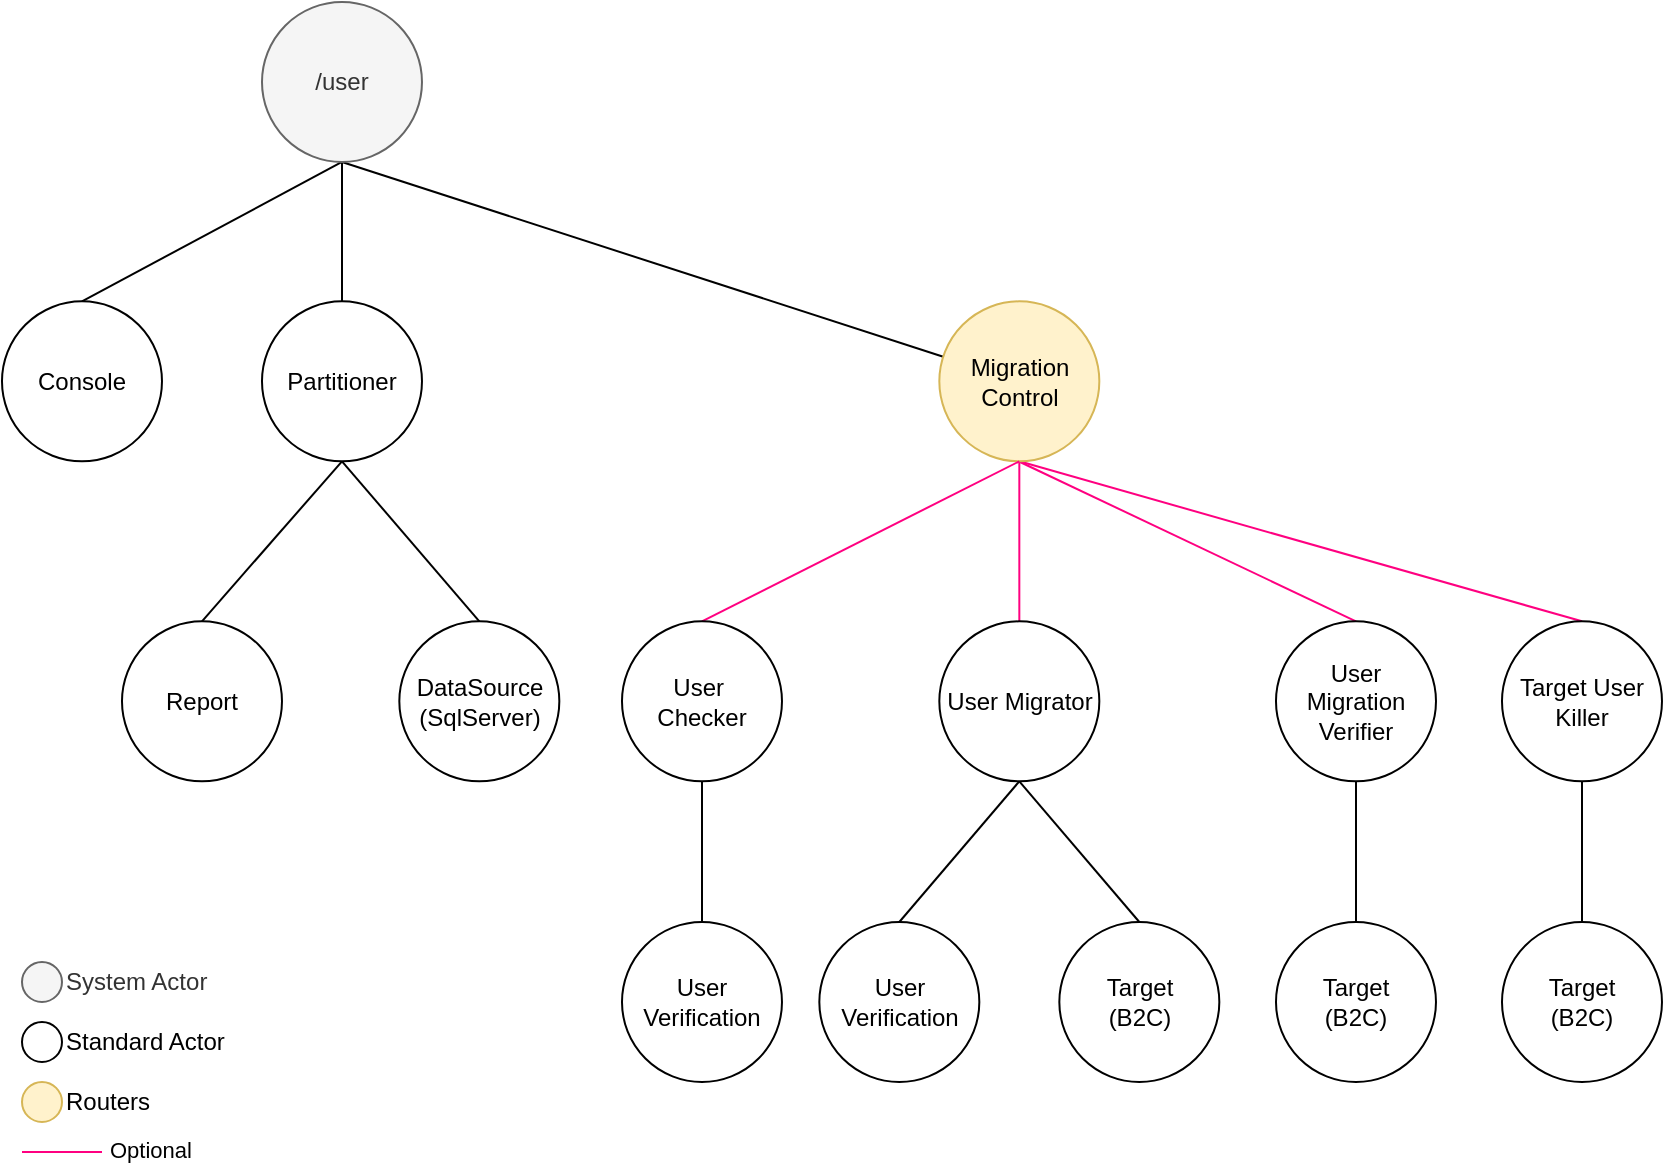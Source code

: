 <mxfile version="14.2.9" type="device" pages="2"><diagram id="RDJmc84J1iJPndrzdsLK" name="Graph"><mxGraphModel dx="1422" dy="794" grid="1" gridSize="10" guides="1" tooltips="1" connect="1" arrows="1" fold="1" page="1" pageScale="1" pageWidth="827" pageHeight="1169" math="0" shadow="0"><root><mxCell id="0"/><mxCell id="1" parent="0"/><mxCell id="XCHTcBTmwRRPl5e2zYiH-1" value="" style="rounded=0;orthogonalLoop=1;jettySize=auto;html=1;endArrow=none;endFill=0;exitX=0.5;exitY=1;exitDx=0;exitDy=0;" parent="1" source="XCHTcBTmwRRPl5e2zYiH-4" target="XCHTcBTmwRRPl5e2zYiH-6" edge="1"><mxGeometry relative="1" as="geometry"/></mxCell><mxCell id="XCHTcBTmwRRPl5e2zYiH-2" value="" style="edgeStyle=none;rounded=0;orthogonalLoop=1;jettySize=auto;html=1;endArrow=none;endFill=0;exitX=0.5;exitY=1;exitDx=0;exitDy=0;entryX=0.5;entryY=0;entryDx=0;entryDy=0;" parent="1" source="XCHTcBTmwRRPl5e2zYiH-4" target="XCHTcBTmwRRPl5e2zYiH-13" edge="1"><mxGeometry relative="1" as="geometry"/></mxCell><mxCell id="XCHTcBTmwRRPl5e2zYiH-3" value="" style="edgeStyle=none;rounded=0;orthogonalLoop=1;jettySize=auto;html=1;endArrow=none;endFill=0;exitX=0.5;exitY=1;exitDx=0;exitDy=0;entryX=0.5;entryY=0;entryDx=0;entryDy=0;" parent="1" source="XCHTcBTmwRRPl5e2zYiH-4" target="XCHTcBTmwRRPl5e2zYiH-16" edge="1"><mxGeometry relative="1" as="geometry"/></mxCell><mxCell id="XCHTcBTmwRRPl5e2zYiH-4" value="/user" style="ellipse;whiteSpace=wrap;html=1;aspect=fixed;fillColor=#f5f5f5;strokeColor=#666666;fontColor=#333333;" parent="1" vertex="1"><mxGeometry x="319.997" y="479.997" width="80" height="80" as="geometry"/></mxCell><mxCell id="XCHTcBTmwRRPl5e2zYiH-5" value="" style="edgeStyle=orthogonalEdgeStyle;rounded=0;orthogonalLoop=1;jettySize=auto;html=1;endArrow=none;endFill=0;strokeColor=#FF0080;" parent="1" source="XCHTcBTmwRRPl5e2zYiH-6" target="XCHTcBTmwRRPl5e2zYiH-10" edge="1"><mxGeometry relative="1" as="geometry"/></mxCell><mxCell id="HYX9qs_SWLTFeHE5eaZD-10" style="edgeStyle=none;rounded=0;orthogonalLoop=1;jettySize=auto;html=1;entryX=0.5;entryY=0;entryDx=0;entryDy=0;endArrow=none;endFill=0;strokeColor=#FF0080;" parent="1" target="HYX9qs_SWLTFeHE5eaZD-7" edge="1"><mxGeometry relative="1" as="geometry"><mxPoint x="699" y="710" as="sourcePoint"/></mxGeometry></mxCell><mxCell id="HYX9qs_SWLTFeHE5eaZD-20" style="edgeStyle=none;rounded=0;orthogonalLoop=1;jettySize=auto;html=1;entryX=0.5;entryY=0;entryDx=0;entryDy=0;endArrow=none;endFill=0;exitX=0.5;exitY=1;exitDx=0;exitDy=0;strokeColor=#FF0080;" parent="1" source="XCHTcBTmwRRPl5e2zYiH-6" target="HYX9qs_SWLTFeHE5eaZD-17" edge="1"><mxGeometry relative="1" as="geometry"/></mxCell><mxCell id="XCHTcBTmwRRPl5e2zYiH-6" value="Migration&lt;br&gt;Control" style="ellipse;whiteSpace=wrap;html=1;aspect=fixed;fillColor=#fff2cc;strokeColor=#d6b656;" parent="1" vertex="1"><mxGeometry x="658.667" y="629.667" width="80" height="80" as="geometry"/></mxCell><mxCell id="XCHTcBTmwRRPl5e2zYiH-8" value="" style="rounded=0;orthogonalLoop=1;jettySize=auto;html=1;endArrow=none;endFill=0;exitX=0.5;exitY=1;exitDx=0;exitDy=0;entryX=0.5;entryY=0;entryDx=0;entryDy=0;" parent="1" source="XCHTcBTmwRRPl5e2zYiH-10" target="XCHTcBTmwRRPl5e2zYiH-11" edge="1"><mxGeometry relative="1" as="geometry"/></mxCell><mxCell id="XCHTcBTmwRRPl5e2zYiH-9" value="" style="rounded=0;orthogonalLoop=1;jettySize=auto;html=1;endArrow=none;endFill=0;exitX=0.5;exitY=1;exitDx=0;exitDy=0;entryX=0.5;entryY=0;entryDx=0;entryDy=0;" parent="1" source="XCHTcBTmwRRPl5e2zYiH-10" target="XCHTcBTmwRRPl5e2zYiH-12" edge="1"><mxGeometry relative="1" as="geometry"/></mxCell><mxCell id="XCHTcBTmwRRPl5e2zYiH-10" value="User Migrator" style="ellipse;whiteSpace=wrap;html=1;aspect=fixed;" parent="1" vertex="1"><mxGeometry x="658.667" y="789.667" width="80" height="80" as="geometry"/></mxCell><mxCell id="HYX9qs_SWLTFeHE5eaZD-3" style="edgeStyle=none;rounded=0;orthogonalLoop=1;jettySize=auto;html=1;exitX=1;exitY=0.5;exitDx=0;exitDy=0;endArrow=none;endFill=0;" parent="1" source="XCHTcBTmwRRPl5e2zYiH-11" edge="1"><mxGeometry relative="1" as="geometry"><mxPoint x="668.67" y="980" as="targetPoint"/></mxGeometry></mxCell><mxCell id="XCHTcBTmwRRPl5e2zYiH-11" value="User&lt;br&gt;Verification" style="ellipse;whiteSpace=wrap;html=1;aspect=fixed;" parent="1" vertex="1"><mxGeometry x="598.667" y="939.997" width="80" height="80" as="geometry"/></mxCell><mxCell id="XCHTcBTmwRRPl5e2zYiH-12" value="Target&lt;br&gt;(B2C)" style="ellipse;whiteSpace=wrap;html=1;aspect=fixed;" parent="1" vertex="1"><mxGeometry x="718.667" y="939.997" width="80" height="80" as="geometry"/></mxCell><mxCell id="XCHTcBTmwRRPl5e2zYiH-13" value="Console" style="ellipse;whiteSpace=wrap;html=1;aspect=fixed;" parent="1" vertex="1"><mxGeometry x="189.997" y="629.667" width="80" height="80" as="geometry"/></mxCell><mxCell id="XCHTcBTmwRRPl5e2zYiH-15" style="edgeStyle=none;rounded=0;orthogonalLoop=1;jettySize=auto;html=1;endArrow=none;endFill=0;exitX=0.5;exitY=1;exitDx=0;exitDy=0;entryX=0.5;entryY=0;entryDx=0;entryDy=0;" parent="1" source="XCHTcBTmwRRPl5e2zYiH-16" target="XCHTcBTmwRRPl5e2zYiH-17" edge="1"><mxGeometry relative="1" as="geometry"/></mxCell><mxCell id="HYX9qs_SWLTFeHE5eaZD-2" value="" style="rounded=0;orthogonalLoop=1;jettySize=auto;html=1;endArrow=none;endFill=0;exitX=0.5;exitY=1;exitDx=0;exitDy=0;entryX=0.5;entryY=0;entryDx=0;entryDy=0;" parent="1" source="XCHTcBTmwRRPl5e2zYiH-16" target="HYX9qs_SWLTFeHE5eaZD-1" edge="1"><mxGeometry relative="1" as="geometry"/></mxCell><mxCell id="XCHTcBTmwRRPl5e2zYiH-16" value="Partitioner" style="ellipse;whiteSpace=wrap;html=1;aspect=fixed;" parent="1" vertex="1"><mxGeometry x="319.997" y="629.667" width="80" height="80" as="geometry"/></mxCell><mxCell id="XCHTcBTmwRRPl5e2zYiH-17" value="DataSource&lt;br&gt;(SqlServer)" style="ellipse;whiteSpace=wrap;html=1;aspect=fixed;" parent="1" vertex="1"><mxGeometry x="388.667" y="789.667" width="80" height="80" as="geometry"/></mxCell><mxCell id="HYX9qs_SWLTFeHE5eaZD-1" value="Report" style="ellipse;whiteSpace=wrap;html=1;aspect=fixed;" parent="1" vertex="1"><mxGeometry x="249.997" y="789.667" width="80" height="80" as="geometry"/></mxCell><mxCell id="HYX9qs_SWLTFeHE5eaZD-5" style="edgeStyle=none;rounded=0;orthogonalLoop=1;jettySize=auto;html=1;entryX=0.5;entryY=1;entryDx=0;entryDy=0;endArrow=none;endFill=0;exitX=0.5;exitY=0;exitDx=0;exitDy=0;strokeColor=#FF0080;" parent="1" source="HYX9qs_SWLTFeHE5eaZD-4" target="XCHTcBTmwRRPl5e2zYiH-6" edge="1"><mxGeometry relative="1" as="geometry"/></mxCell><mxCell id="ICh4FzMWeIl0JkvAs32l-2" value="" style="edgeStyle=none;rounded=0;orthogonalLoop=1;jettySize=auto;html=1;startArrow=none;startFill=0;endArrow=none;endFill=0;strokeColor=#000000;fontColor=#000000;" parent="1" source="HYX9qs_SWLTFeHE5eaZD-4" target="ICh4FzMWeIl0JkvAs32l-1" edge="1"><mxGeometry relative="1" as="geometry"/></mxCell><mxCell id="HYX9qs_SWLTFeHE5eaZD-4" value="User&amp;nbsp;&lt;br&gt;Checker" style="ellipse;whiteSpace=wrap;html=1;aspect=fixed;" parent="1" vertex="1"><mxGeometry x="499.997" y="789.667" width="80" height="80" as="geometry"/></mxCell><mxCell id="HYX9qs_SWLTFeHE5eaZD-7" value="User Migration&lt;br&gt;Verifier" style="ellipse;whiteSpace=wrap;html=1;aspect=fixed;" parent="1" vertex="1"><mxGeometry x="826.997" y="789.667" width="80" height="80" as="geometry"/></mxCell><mxCell id="HYX9qs_SWLTFeHE5eaZD-9" style="edgeStyle=none;rounded=0;orthogonalLoop=1;jettySize=auto;html=1;entryX=0.5;entryY=1;entryDx=0;entryDy=0;endArrow=none;endFill=0;" parent="1" source="HYX9qs_SWLTFeHE5eaZD-8" target="HYX9qs_SWLTFeHE5eaZD-7" edge="1"><mxGeometry relative="1" as="geometry"/></mxCell><mxCell id="HYX9qs_SWLTFeHE5eaZD-8" value="Target&lt;br&gt;(B2C)" style="ellipse;whiteSpace=wrap;html=1;aspect=fixed;" parent="1" vertex="1"><mxGeometry x="826.997" y="939.997" width="80" height="80" as="geometry"/></mxCell><mxCell id="HYX9qs_SWLTFeHE5eaZD-17" value="Target User Killer" style="ellipse;whiteSpace=wrap;html=1;aspect=fixed;" parent="1" vertex="1"><mxGeometry x="939.997" y="789.667" width="80" height="80" as="geometry"/></mxCell><mxCell id="HYX9qs_SWLTFeHE5eaZD-19" style="edgeStyle=none;rounded=0;orthogonalLoop=1;jettySize=auto;html=1;entryX=0.5;entryY=1;entryDx=0;entryDy=0;endArrow=none;endFill=0;" parent="1" source="HYX9qs_SWLTFeHE5eaZD-18" target="HYX9qs_SWLTFeHE5eaZD-17" edge="1"><mxGeometry relative="1" as="geometry"/></mxCell><mxCell id="HYX9qs_SWLTFeHE5eaZD-18" value="Target&lt;br&gt;(B2C)" style="ellipse;whiteSpace=wrap;html=1;aspect=fixed;" parent="1" vertex="1"><mxGeometry x="939.997" y="939.997" width="80" height="80" as="geometry"/></mxCell><mxCell id="ICh4FzMWeIl0JkvAs32l-1" value="User&lt;br&gt;Verification" style="ellipse;whiteSpace=wrap;html=1;aspect=fixed;" parent="1" vertex="1"><mxGeometry x="499.997" y="939.997" width="80" height="80" as="geometry"/></mxCell><mxCell id="HYX9qs_SWLTFeHE5eaZD-11" value="Legenda" parent="0"/><mxCell id="HYX9qs_SWLTFeHE5eaZD-12" value="Standard Actor" style="ellipse;html=1;aspect=fixed;labelPosition=right;verticalLabelPosition=middle;align=left;verticalAlign=middle;" parent="HYX9qs_SWLTFeHE5eaZD-11" vertex="1"><mxGeometry x="200" y="990" width="20" height="20" as="geometry"/></mxCell><mxCell id="HYX9qs_SWLTFeHE5eaZD-13" value="Routers" style="ellipse;html=1;aspect=fixed;labelPosition=right;verticalLabelPosition=middle;align=left;verticalAlign=middle;fillColor=#fff2cc;strokeColor=#d6b656;" parent="HYX9qs_SWLTFeHE5eaZD-11" vertex="1"><mxGeometry x="200" y="1020" width="20" height="20" as="geometry"/></mxCell><mxCell id="HYX9qs_SWLTFeHE5eaZD-14" value="System Actor" style="ellipse;html=1;aspect=fixed;labelPosition=right;verticalLabelPosition=middle;align=left;verticalAlign=middle;fillColor=#f5f5f5;strokeColor=#666666;fontColor=#333333;" parent="HYX9qs_SWLTFeHE5eaZD-11" vertex="1"><mxGeometry x="200" y="960" width="20" height="20" as="geometry"/></mxCell><mxCell id="HYX9qs_SWLTFeHE5eaZD-15" style="edgeStyle=none;rounded=0;orthogonalLoop=1;jettySize=auto;html=1;endArrow=none;endFill=0;exitX=0.5;exitY=0;exitDx=0;exitDy=0;strokeColor=#FF0080;" parent="HYX9qs_SWLTFeHE5eaZD-11" edge="1"><mxGeometry relative="1" as="geometry"><mxPoint x="199.997" y="1054.997" as="sourcePoint"/><mxPoint x="240" y="1055" as="targetPoint"/></mxGeometry></mxCell><mxCell id="HYX9qs_SWLTFeHE5eaZD-16" value="Optional" style="edgeLabel;html=1;align=left;verticalAlign=middle;resizable=0;points=[];labelPosition=right;verticalLabelPosition=middle;" parent="HYX9qs_SWLTFeHE5eaZD-15" vertex="1" connectable="0"><mxGeometry x="0.367" y="1" relative="1" as="geometry"><mxPoint x="15" as="offset"/></mxGeometry></mxCell></root></mxGraphModel></diagram><diagram name="Communication View" id="5fk8-qGGomhjBNUaUy7A"><mxGraphModel dx="1822" dy="794" grid="1" gridSize="10" guides="1" tooltips="1" connect="1" arrows="1" fold="1" page="0" pageScale="1" pageWidth="827" pageHeight="1169" math="0" shadow="0"><root><mxCell id="w7nnJyZ0GD3Oa1iXSnN_-0"/><mxCell id="w7nnJyZ0GD3Oa1iXSnN_-1" parent="w7nnJyZ0GD3Oa1iXSnN_-0"/><mxCell id="w7nnJyZ0GD3Oa1iXSnN_-6" value="" style="edgeStyle=orthogonalEdgeStyle;rounded=0;orthogonalLoop=1;jettySize=auto;html=1;endArrow=classic;endFill=1;" parent="w7nnJyZ0GD3Oa1iXSnN_-1" source="w7nnJyZ0GD3Oa1iXSnN_-9" target="w7nnJyZ0GD3Oa1iXSnN_-13" edge="1"><mxGeometry relative="1" as="geometry"/></mxCell><mxCell id="abovp70IkYoRHNGIm2aj-28" value="MigrateUser" style="edgeLabel;html=1;align=center;verticalAlign=middle;resizable=0;points=[];" parent="w7nnJyZ0GD3Oa1iXSnN_-6" vertex="1" connectable="0"><mxGeometry x="0.033" relative="1" as="geometry"><mxPoint as="offset"/></mxGeometry></mxCell><mxCell id="w7nnJyZ0GD3Oa1iXSnN_-7" style="edgeStyle=none;rounded=0;orthogonalLoop=1;jettySize=auto;html=1;entryX=0.5;entryY=0;entryDx=0;entryDy=0;endArrow=classic;endFill=1;" parent="w7nnJyZ0GD3Oa1iXSnN_-1" target="w7nnJyZ0GD3Oa1iXSnN_-26" edge="1"><mxGeometry relative="1" as="geometry"><mxPoint x="699" y="710" as="sourcePoint"/></mxGeometry></mxCell><mxCell id="abovp70IkYoRHNGIm2aj-29" value="VerifyUserMigration" style="edgeLabel;html=1;align=center;verticalAlign=middle;resizable=0;points=[];" parent="w7nnJyZ0GD3Oa1iXSnN_-7" vertex="1" connectable="0"><mxGeometry x="0.256" y="1" relative="1" as="geometry"><mxPoint as="offset"/></mxGeometry></mxCell><mxCell id="w7nnJyZ0GD3Oa1iXSnN_-8" style="edgeStyle=none;rounded=0;orthogonalLoop=1;jettySize=auto;html=1;entryX=0.5;entryY=0;entryDx=0;entryDy=0;endArrow=classic;endFill=1;exitX=0.5;exitY=1;exitDx=0;exitDy=0;" parent="w7nnJyZ0GD3Oa1iXSnN_-1" source="w7nnJyZ0GD3Oa1iXSnN_-9" target="w7nnJyZ0GD3Oa1iXSnN_-29" edge="1"><mxGeometry relative="1" as="geometry"/></mxCell><mxCell id="abovp70IkYoRHNGIm2aj-30" value="DeleteTargetUser" style="edgeLabel;html=1;align=center;verticalAlign=middle;resizable=0;points=[];" parent="w7nnJyZ0GD3Oa1iXSnN_-8" vertex="1" connectable="0"><mxGeometry x="0.551" y="2" relative="1" as="geometry"><mxPoint as="offset"/></mxGeometry></mxCell><mxCell id="w7nnJyZ0GD3Oa1iXSnN_-9" value="Migration&lt;br&gt;Control" style="ellipse;whiteSpace=wrap;html=1;aspect=fixed;fillColor=#fff2cc;strokeColor=#d6b656;" parent="w7nnJyZ0GD3Oa1iXSnN_-1" vertex="1"><mxGeometry x="658.667" y="629.667" width="80" height="80" as="geometry"/></mxCell><mxCell id="w7nnJyZ0GD3Oa1iXSnN_-11" value="" style="rounded=0;orthogonalLoop=1;jettySize=auto;html=1;endArrow=classic;endFill=1;exitX=0;exitY=1;exitDx=0;exitDy=0;entryX=0;entryY=0;entryDx=0;entryDy=0;" parent="w7nnJyZ0GD3Oa1iXSnN_-1" source="w7nnJyZ0GD3Oa1iXSnN_-13" target="w7nnJyZ0GD3Oa1iXSnN_-15" edge="1"><mxGeometry relative="1" as="geometry"/></mxCell><mxCell id="abovp70IkYoRHNGIm2aj-35" value="CheckUser" style="edgeLabel;html=1;align=center;verticalAlign=middle;resizable=0;points=[];" parent="w7nnJyZ0GD3Oa1iXSnN_-11" vertex="1" connectable="0"><mxGeometry x="0.015" y="1" relative="1" as="geometry"><mxPoint x="-11.04" y="14.34" as="offset"/></mxGeometry></mxCell><mxCell id="w7nnJyZ0GD3Oa1iXSnN_-12" value="" style="rounded=0;orthogonalLoop=1;jettySize=auto;html=1;endArrow=classic;endFill=1;exitX=0.5;exitY=1;exitDx=0;exitDy=0;entryX=0;entryY=0;entryDx=0;entryDy=0;" parent="w7nnJyZ0GD3Oa1iXSnN_-1" source="w7nnJyZ0GD3Oa1iXSnN_-13" target="w7nnJyZ0GD3Oa1iXSnN_-16" edge="1"><mxGeometry relative="1" as="geometry"/></mxCell><mxCell id="abovp70IkYoRHNGIm2aj-53" value="CopyUser" style="edgeLabel;html=1;align=center;verticalAlign=middle;resizable=0;points=[];" parent="w7nnJyZ0GD3Oa1iXSnN_-12" vertex="1" connectable="0"><mxGeometry x="0.407" y="1" relative="1" as="geometry"><mxPoint as="offset"/></mxGeometry></mxCell><mxCell id="abovp70IkYoRHNGIm2aj-20" style="rounded=0;orthogonalLoop=1;jettySize=auto;html=1;entryX=1;entryY=0.5;entryDx=0;entryDy=0;startArrow=none;startFill=0;endArrow=classic;endFill=1;strokeColor=#000000;exitX=0;exitY=0;exitDx=0;exitDy=0;" parent="w7nnJyZ0GD3Oa1iXSnN_-1" source="w7nnJyZ0GD3Oa1iXSnN_-13" target="w7nnJyZ0GD3Oa1iXSnN_-21" edge="1"><mxGeometry relative="1" as="geometry"/></mxCell><mxCell id="abovp70IkYoRHNGIm2aj-21" value="IShouldTrackCheckpoint&lt;br&gt;(UserMigrated)&lt;br&gt;(DiscardUser)&lt;br&gt;IShouldBeReported&lt;br&gt;(UserMigratingSkipped)&lt;br&gt;UserMigrated" style="edgeLabel;html=1;align=center;verticalAlign=middle;resizable=0;points=[];" parent="abovp70IkYoRHNGIm2aj-20" vertex="1" connectable="0"><mxGeometry x="0.089" relative="1" as="geometry"><mxPoint x="-25.28" y="-26.62" as="offset"/></mxGeometry></mxCell><mxCell id="abovp70IkYoRHNGIm2aj-23" value="Shutdwon" style="edgeStyle=orthogonalEdgeStyle;rounded=0;orthogonalLoop=1;jettySize=auto;html=1;startArrow=none;startFill=0;endArrow=classic;endFill=1;strokeColor=#000000;curved=1;exitX=1;exitY=0;exitDx=0;exitDy=0;" parent="w7nnJyZ0GD3Oa1iXSnN_-1" source="w7nnJyZ0GD3Oa1iXSnN_-13" edge="1"><mxGeometry relative="1" as="geometry"><mxPoint x="727" y="993.5" as="targetPoint"/><mxPoint x="727" y="936.5" as="sourcePoint"/><Array as="points"><mxPoint x="727" y="925.5"/><mxPoint x="770" y="925.5"/><mxPoint x="770" y="1005.5"/><mxPoint x="727" y="1005.5"/></Array></mxGeometry></mxCell><mxCell id="w7nnJyZ0GD3Oa1iXSnN_-13" value="User &lt;br&gt;Migrator" style="ellipse;whiteSpace=wrap;html=1;aspect=fixed;" parent="w7nnJyZ0GD3Oa1iXSnN_-1" vertex="1"><mxGeometry x="658.667" y="925.167" width="80" height="80" as="geometry"/></mxCell><mxCell id="w7nnJyZ0GD3Oa1iXSnN_-14" style="edgeStyle=none;rounded=0;orthogonalLoop=1;jettySize=auto;html=1;exitX=1;exitY=0.5;exitDx=0;exitDy=0;endArrow=none;endFill=0;" parent="w7nnJyZ0GD3Oa1iXSnN_-1" source="w7nnJyZ0GD3Oa1iXSnN_-15" edge="1"><mxGeometry relative="1" as="geometry"><mxPoint x="668.67" y="1115.5" as="targetPoint"/></mxGeometry></mxCell><mxCell id="abovp70IkYoRHNGIm2aj-37" value="" style="edgeStyle=none;rounded=0;orthogonalLoop=1;jettySize=auto;html=1;startArrow=none;startFill=0;endArrow=classic;endFill=1;entryX=0;entryY=1;entryDx=0;entryDy=0;exitX=1;exitY=0;exitDx=0;exitDy=0;strokeColor=#00CC00;" parent="w7nnJyZ0GD3Oa1iXSnN_-1" source="w7nnJyZ0GD3Oa1iXSnN_-15" target="w7nnJyZ0GD3Oa1iXSnN_-13" edge="1"><mxGeometry relative="1" as="geometry"/></mxCell><mxCell id="abovp70IkYoRHNGIm2aj-38" value="UserCheckCompleted" style="edgeLabel;html=1;align=center;verticalAlign=middle;resizable=0;points=[];" parent="abovp70IkYoRHNGIm2aj-37" vertex="1" connectable="0"><mxGeometry x="-0.302" y="-1" relative="1" as="geometry"><mxPoint x="-19.16" y="-18.77" as="offset"/></mxGeometry></mxCell><mxCell id="w7nnJyZ0GD3Oa1iXSnN_-15" value="User&lt;br&gt;Verification" style="ellipse;whiteSpace=wrap;html=1;aspect=fixed;" parent="w7nnJyZ0GD3Oa1iXSnN_-1" vertex="1"><mxGeometry x="598.667" y="1075.497" width="80" height="80" as="geometry"/></mxCell><mxCell id="abovp70IkYoRHNGIm2aj-54" style="edgeStyle=none;rounded=0;orthogonalLoop=1;jettySize=auto;html=1;entryX=0.5;entryY=1;entryDx=0;entryDy=0;startArrow=none;startFill=0;endArrow=classic;endFill=1;fontColor=#000000;exitX=1;exitY=0;exitDx=0;exitDy=0;strokeColor=#00CC00;" parent="w7nnJyZ0GD3Oa1iXSnN_-1" source="w7nnJyZ0GD3Oa1iXSnN_-16" target="w7nnJyZ0GD3Oa1iXSnN_-13" edge="1"><mxGeometry relative="1" as="geometry"/></mxCell><mxCell id="abovp70IkYoRHNGIm2aj-55" value="UserCopied&lt;br&gt;UserCopyFailed" style="edgeLabel;html=1;align=center;verticalAlign=middle;resizable=0;points=[];fontColor=#000000;" parent="abovp70IkYoRHNGIm2aj-54" vertex="1" connectable="0"><mxGeometry x="0.017" y="-1" relative="1" as="geometry"><mxPoint x="7.05" y="-9.45" as="offset"/></mxGeometry></mxCell><mxCell id="w7nnJyZ0GD3Oa1iXSnN_-16" value="Target&lt;br&gt;(B2C)" style="ellipse;whiteSpace=wrap;html=1;aspect=fixed;" parent="w7nnJyZ0GD3Oa1iXSnN_-1" vertex="1"><mxGeometry x="718.667" y="1075.497" width="80" height="80" as="geometry"/></mxCell><mxCell id="w7nnJyZ0GD3Oa1iXSnN_-17" value="Console" style="ellipse;whiteSpace=wrap;html=1;aspect=fixed;" parent="w7nnJyZ0GD3Oa1iXSnN_-1" vertex="1"><mxGeometry x="-120.003" y="629.667" width="80" height="80" as="geometry"/></mxCell><mxCell id="w7nnJyZ0GD3Oa1iXSnN_-19" style="edgeStyle=none;rounded=0;orthogonalLoop=1;jettySize=auto;html=1;endArrow=classic;endFill=1;exitX=0.5;exitY=1;exitDx=0;exitDy=0;entryX=0;entryY=0;entryDx=0;entryDy=0;" parent="w7nnJyZ0GD3Oa1iXSnN_-1" source="w7nnJyZ0GD3Oa1iXSnN_-21" target="w7nnJyZ0GD3Oa1iXSnN_-22" edge="1"><mxGeometry relative="1" as="geometry"/></mxCell><mxCell id="abovp70IkYoRHNGIm2aj-12" value="LoadSourceUsers&lt;br&gt;IShouldTrackCheckpoint&lt;br&gt;(UserMigrated)&lt;br&gt;(DiscardUser)&lt;br&gt;(DeleteTargetUserCompleted)" style="edgeLabel;html=1;align=center;verticalAlign=middle;resizable=0;points=[];" parent="w7nnJyZ0GD3Oa1iXSnN_-19" vertex="1" connectable="0"><mxGeometry x="-0.189" relative="1" as="geometry"><mxPoint x="-14.76" y="12.53" as="offset"/></mxGeometry></mxCell><mxCell id="w7nnJyZ0GD3Oa1iXSnN_-20" value="" style="rounded=0;orthogonalLoop=1;jettySize=auto;html=1;endArrow=classic;endFill=1;exitX=0.5;exitY=1;exitDx=0;exitDy=0;entryX=0.5;entryY=0;entryDx=0;entryDy=0;" parent="w7nnJyZ0GD3Oa1iXSnN_-1" source="w7nnJyZ0GD3Oa1iXSnN_-21" target="w7nnJyZ0GD3Oa1iXSnN_-23" edge="1"><mxGeometry relative="1" as="geometry"/></mxCell><mxCell id="abovp70IkYoRHNGIm2aj-43" value="&lt;font color=&quot;#3333ff&quot;&gt;IShouldBeReported&lt;br&gt;(UserVerified)&lt;br&gt;UserMigrated&lt;br&gt;&lt;/font&gt;" style="edgeLabel;html=1;align=center;verticalAlign=middle;resizable=0;points=[];" parent="w7nnJyZ0GD3Oa1iXSnN_-20" vertex="1" connectable="0"><mxGeometry x="0.168" y="1" relative="1" as="geometry"><mxPoint x="-21.32" y="-4.23" as="offset"/></mxGeometry></mxCell><mxCell id="abovp70IkYoRHNGIm2aj-9" style="edgeStyle=none;rounded=0;orthogonalLoop=1;jettySize=auto;html=1;entryX=0;entryY=0.5;entryDx=0;entryDy=0;endArrow=classic;endFill=1;strokeColor=#000000;" parent="w7nnJyZ0GD3Oa1iXSnN_-1" source="w7nnJyZ0GD3Oa1iXSnN_-21" target="w7nnJyZ0GD3Oa1iXSnN_-9" edge="1"><mxGeometry relative="1" as="geometry"/></mxCell><mxCell id="abovp70IkYoRHNGIm2aj-27" value="MigrateUser&lt;br&gt;VerifyUserMigration&lt;br&gt;DeleteTargetUser&lt;br&gt;VerifySourceUser" style="edgeLabel;html=1;align=center;verticalAlign=middle;resizable=0;points=[];" parent="abovp70IkYoRHNGIm2aj-9" vertex="1" connectable="0"><mxGeometry x="-0.049" y="1" relative="1" as="geometry"><mxPoint x="47" as="offset"/></mxGeometry></mxCell><mxCell id="abovp70IkYoRHNGIm2aj-10" style="edgeStyle=orthogonalEdgeStyle;rounded=0;orthogonalLoop=1;jettySize=auto;html=1;endArrow=classic;endFill=1;exitX=0;exitY=0;exitDx=0;exitDy=0;entryX=0;entryY=1;entryDx=0;entryDy=0;curved=1;" parent="w7nnJyZ0GD3Oa1iXSnN_-1" source="w7nnJyZ0GD3Oa1iXSnN_-21" target="w7nnJyZ0GD3Oa1iXSnN_-21" edge="1"><mxGeometry relative="1" as="geometry"><mxPoint x="80" y="680" as="targetPoint"/><Array as="points"><mxPoint x="152" y="610"/><mxPoint x="80" y="610"/><mxPoint x="80" y="730"/><mxPoint x="152" y="730"/></Array></mxGeometry></mxCell><mxCell id="abovp70IkYoRHNGIm2aj-11" value="&lt;font color=&quot;#ff9933&quot;&gt;CheckQueue&lt;br&gt;ChekProcessing&lt;/font&gt;" style="edgeLabel;html=1;align=center;verticalAlign=middle;resizable=0;points=[];" parent="abovp70IkYoRHNGIm2aj-10" vertex="1" connectable="0"><mxGeometry x="0.035" relative="1" as="geometry"><mxPoint x="-10" y="24.08" as="offset"/></mxGeometry></mxCell><mxCell id="abovp70IkYoRHNGIm2aj-18" style="edgeStyle=orthogonalEdgeStyle;rounded=0;orthogonalLoop=1;jettySize=auto;html=1;startArrow=none;startFill=0;endArrow=classic;endFill=1;strokeColor=#000000;exitX=1;exitY=0;exitDx=0;exitDy=0;curved=1;" parent="w7nnJyZ0GD3Oa1iXSnN_-1" source="w7nnJyZ0GD3Oa1iXSnN_-21" edge="1"><mxGeometry relative="1" as="geometry"><mxPoint x="208" y="698" as="targetPoint"/><Array as="points"><mxPoint x="208" y="620"/><mxPoint x="280" y="620"/><mxPoint x="280" y="698"/></Array></mxGeometry></mxCell><mxCell id="abovp70IkYoRHNGIm2aj-19" value="CheckpointTracked" style="edgeLabel;html=1;align=center;verticalAlign=middle;resizable=0;points=[];" parent="abovp70IkYoRHNGIm2aj-18" vertex="1" connectable="0"><mxGeometry x="0.062" y="3" relative="1" as="geometry"><mxPoint x="-3" y="-15.92" as="offset"/></mxGeometry></mxCell><mxCell id="TuBZJ35IFRnRQSmk1INc-2" style="rounded=0;orthogonalLoop=1;jettySize=auto;html=1;entryX=0;entryY=0.75;entryDx=0;entryDy=0;startArrow=none;startFill=0;endArrow=classic;endFill=1;fontColor=#000000;exitX=0.5;exitY=0;exitDx=0;exitDy=0;dashed=1;" parent="w7nnJyZ0GD3Oa1iXSnN_-1" source="w7nnJyZ0GD3Oa1iXSnN_-21" target="abovp70IkYoRHNGIm2aj-0" edge="1"><mxGeometry relative="1" as="geometry"/></mxCell><mxCell id="TuBZJ35IFRnRQSmk1INc-3" value="completion message via Channel" style="edgeLabel;html=1;align=center;verticalAlign=middle;resizable=0;points=[];fontColor=#000000;" parent="TuBZJ35IFRnRQSmk1INc-2" vertex="1" connectable="0"><mxGeometry x="0.387" y="2" relative="1" as="geometry"><mxPoint x="-8.35" y="-14.37" as="offset"/></mxGeometry></mxCell><mxCell id="TuBZJ35IFRnRQSmk1INc-4" value="ProcessProgressing" style="rounded=0;orthogonalLoop=1;jettySize=auto;html=1;startArrow=none;startFill=0;endArrow=classic;endFill=1;strokeColor=#000000;fontColor=#000000;exitX=0;exitY=0.5;exitDx=0;exitDy=0;entryX=1;entryY=0.5;entryDx=0;entryDy=0;" parent="w7nnJyZ0GD3Oa1iXSnN_-1" source="w7nnJyZ0GD3Oa1iXSnN_-21" target="w7nnJyZ0GD3Oa1iXSnN_-17" edge="1"><mxGeometry x="0.333" y="-10" relative="1" as="geometry"><mxPoint x="145" y="650" as="sourcePoint"/><mxPoint x="-30" y="666" as="targetPoint"/><mxPoint as="offset"/></mxGeometry></mxCell><mxCell id="w7nnJyZ0GD3Oa1iXSnN_-21" value="Partitioner" style="ellipse;whiteSpace=wrap;html=1;aspect=fixed;" parent="w7nnJyZ0GD3Oa1iXSnN_-1" vertex="1"><mxGeometry x="139.997" y="629.667" width="80" height="80" as="geometry"/></mxCell><mxCell id="TuBZJ35IFRnRQSmk1INc-0" style="edgeStyle=none;rounded=0;orthogonalLoop=1;jettySize=auto;html=1;entryX=1;entryY=1;entryDx=0;entryDy=0;startArrow=none;startFill=0;endArrow=classic;endFill=1;strokeColor=#00CC00;fontColor=#000000;exitX=1;exitY=0;exitDx=0;exitDy=0;" parent="w7nnJyZ0GD3Oa1iXSnN_-1" source="w7nnJyZ0GD3Oa1iXSnN_-22" target="w7nnJyZ0GD3Oa1iXSnN_-21" edge="1"><mxGeometry relative="1" as="geometry"/></mxCell><mxCell id="TuBZJ35IFRnRQSmk1INc-1" value="SourceUsersLoaded&lt;br&gt;CheckpointTracked" style="edgeLabel;html=1;align=center;verticalAlign=middle;resizable=0;points=[];fontColor=#000000;" parent="TuBZJ35IFRnRQSmk1INc-0" vertex="1" connectable="0"><mxGeometry x="-0.407" y="-1" relative="1" as="geometry"><mxPoint x="19.63" y="21.83" as="offset"/></mxGeometry></mxCell><mxCell id="w7nnJyZ0GD3Oa1iXSnN_-22" value="DataSource&lt;br&gt;(SqlServer)" style="ellipse;whiteSpace=wrap;html=1;aspect=fixed;" parent="w7nnJyZ0GD3Oa1iXSnN_-1" vertex="1"><mxGeometry x="169.997" y="900.107" width="80" height="80" as="geometry"/></mxCell><mxCell id="w7nnJyZ0GD3Oa1iXSnN_-23" value="Report" style="ellipse;whiteSpace=wrap;html=1;aspect=fixed;" parent="w7nnJyZ0GD3Oa1iXSnN_-1" vertex="1"><mxGeometry x="-30.003" y="809.997" width="80" height="80" as="geometry"/></mxCell><mxCell id="w7nnJyZ0GD3Oa1iXSnN_-24" style="edgeStyle=none;rounded=0;orthogonalLoop=1;jettySize=auto;html=1;endArrow=classic;endFill=1;exitX=0.5;exitY=1;exitDx=0;exitDy=0;entryX=0.5;entryY=0;entryDx=0;entryDy=0;" parent="w7nnJyZ0GD3Oa1iXSnN_-1" source="w7nnJyZ0GD3Oa1iXSnN_-9" target="w7nnJyZ0GD3Oa1iXSnN_-25" edge="1"><mxGeometry relative="1" as="geometry"><mxPoint x="650" y="730" as="targetPoint"/></mxGeometry></mxCell><mxCell id="abovp70IkYoRHNGIm2aj-31" value="VerifySourceUser" style="edgeLabel;html=1;align=center;verticalAlign=middle;resizable=0;points=[];" parent="w7nnJyZ0GD3Oa1iXSnN_-24" vertex="1" connectable="0"><mxGeometry x="-0.01" relative="1" as="geometry"><mxPoint x="-0.09" y="-9.28" as="offset"/></mxGeometry></mxCell><mxCell id="abovp70IkYoRHNGIm2aj-33" value="" style="rounded=0;orthogonalLoop=1;jettySize=auto;html=1;startArrow=none;startFill=0;endArrow=classic;endFill=1;strokeColor=#000000;entryX=0;entryY=0;entryDx=0;entryDy=0;exitX=0.5;exitY=1;exitDx=0;exitDy=0;" parent="w7nnJyZ0GD3Oa1iXSnN_-1" source="w7nnJyZ0GD3Oa1iXSnN_-25" target="abovp70IkYoRHNGIm2aj-32" edge="1"><mxGeometry relative="1" as="geometry"/></mxCell><mxCell id="abovp70IkYoRHNGIm2aj-34" value="CheckUser" style="edgeLabel;html=1;align=center;verticalAlign=middle;resizable=0;points=[];" parent="abovp70IkYoRHNGIm2aj-33" vertex="1" connectable="0"><mxGeometry x="-0.422" relative="1" as="geometry"><mxPoint x="-25.38" y="27" as="offset"/></mxGeometry></mxCell><mxCell id="abovp70IkYoRHNGIm2aj-36" style="rounded=0;orthogonalLoop=1;jettySize=auto;html=1;startArrow=none;startFill=0;endArrow=classic;endFill=1;strokeColor=#000000;entryX=1;entryY=0.5;entryDx=0;entryDy=0;" parent="w7nnJyZ0GD3Oa1iXSnN_-1" source="w7nnJyZ0GD3Oa1iXSnN_-25" target="w7nnJyZ0GD3Oa1iXSnN_-21" edge="1"><mxGeometry relative="1" as="geometry"><mxPoint x="410" y="670" as="targetPoint"/></mxGeometry></mxCell><mxCell id="abovp70IkYoRHNGIm2aj-42" value="IShouldBeReported&lt;br&gt;(UserVerified)" style="edgeLabel;html=1;align=center;verticalAlign=middle;resizable=0;points=[];" parent="abovp70IkYoRHNGIm2aj-36" vertex="1" connectable="0"><mxGeometry x="-0.667" y="-3" relative="1" as="geometry"><mxPoint x="-6.82" y="-5.76" as="offset"/></mxGeometry></mxCell><mxCell id="w7nnJyZ0GD3Oa1iXSnN_-25" value="User &lt;br&gt;Verifier" style="ellipse;whiteSpace=wrap;html=1;aspect=fixed;" parent="w7nnJyZ0GD3Oa1iXSnN_-1" vertex="1"><mxGeometry x="388.657" y="860.037" width="80" height="80" as="geometry"/></mxCell><mxCell id="abovp70IkYoRHNGIm2aj-65" style="edgeStyle=none;rounded=0;orthogonalLoop=1;jettySize=auto;html=1;entryX=1;entryY=0.5;entryDx=0;entryDy=0;startArrow=none;startFill=0;endArrow=classic;endFill=1;fontColor=#000000;" parent="w7nnJyZ0GD3Oa1iXSnN_-1" source="w7nnJyZ0GD3Oa1iXSnN_-26" target="w7nnJyZ0GD3Oa1iXSnN_-21" edge="1"><mxGeometry relative="1" as="geometry"/></mxCell><mxCell id="abovp70IkYoRHNGIm2aj-66" value="IShouldBeReported&lt;br&gt;(UserMigrationVerified)" style="edgeLabel;html=1;align=center;verticalAlign=middle;resizable=0;points=[];fontColor=#000000;" parent="abovp70IkYoRHNGIm2aj-65" vertex="1" connectable="0"><mxGeometry x="-0.806" y="-2" relative="1" as="geometry"><mxPoint as="offset"/></mxGeometry></mxCell><mxCell id="w7nnJyZ0GD3Oa1iXSnN_-26" value="User Migration&lt;br&gt;Verifier" style="ellipse;whiteSpace=wrap;html=1;aspect=fixed;" parent="w7nnJyZ0GD3Oa1iXSnN_-1" vertex="1"><mxGeometry x="891.857" y="820.107" width="80" height="80" as="geometry"/></mxCell><mxCell id="w7nnJyZ0GD3Oa1iXSnN_-27" style="edgeStyle=none;rounded=0;orthogonalLoop=1;jettySize=auto;html=1;entryX=0.5;entryY=1;entryDx=0;entryDy=0;endArrow=none;endFill=0;startArrow=classic;startFill=1;exitX=0;exitY=0;exitDx=0;exitDy=0;" parent="w7nnJyZ0GD3Oa1iXSnN_-1" source="w7nnJyZ0GD3Oa1iXSnN_-28" target="w7nnJyZ0GD3Oa1iXSnN_-26" edge="1"><mxGeometry relative="1" as="geometry"/></mxCell><mxCell id="abovp70IkYoRHNGIm2aj-58" value="FindUserByEmail" style="edgeLabel;html=1;align=center;verticalAlign=middle;resizable=0;points=[];fontColor=#000000;" parent="w7nnJyZ0GD3Oa1iXSnN_-27" vertex="1" connectable="0"><mxGeometry x="-0.147" y="1" relative="1" as="geometry"><mxPoint x="-9.83" y="13.59" as="offset"/></mxGeometry></mxCell><mxCell id="w7nnJyZ0GD3Oa1iXSnN_-28" value="Target&lt;br&gt;(B2C)" style="ellipse;whiteSpace=wrap;html=1;aspect=fixed;" parent="w7nnJyZ0GD3Oa1iXSnN_-1" vertex="1"><mxGeometry x="891.857" y="970.437" width="80" height="80" as="geometry"/></mxCell><mxCell id="abovp70IkYoRHNGIm2aj-67" style="edgeStyle=none;rounded=0;orthogonalLoop=1;jettySize=auto;html=1;entryX=1;entryY=0.5;entryDx=0;entryDy=0;startArrow=none;startFill=0;endArrow=classic;endFill=1;strokeColor=#000000;fontColor=#000000;" parent="w7nnJyZ0GD3Oa1iXSnN_-1" source="w7nnJyZ0GD3Oa1iXSnN_-29" target="w7nnJyZ0GD3Oa1iXSnN_-21" edge="1"><mxGeometry relative="1" as="geometry"/></mxCell><mxCell id="abovp70IkYoRHNGIm2aj-68" value="IShouldTrackCheckpoint&lt;br&gt;(DeleteTargetUserCompleted)" style="edgeLabel;html=1;align=center;verticalAlign=middle;resizable=0;points=[];fontColor=#000000;" parent="abovp70IkYoRHNGIm2aj-67" vertex="1" connectable="0"><mxGeometry x="-0.671" y="-1" relative="1" as="geometry"><mxPoint x="20.98" y="3.06" as="offset"/></mxGeometry></mxCell><mxCell id="w7nnJyZ0GD3Oa1iXSnN_-29" value="Target User Killer" style="ellipse;whiteSpace=wrap;html=1;aspect=fixed;" parent="w7nnJyZ0GD3Oa1iXSnN_-1" vertex="1"><mxGeometry x="1139.997" y="764.837" width="80" height="80" as="geometry"/></mxCell><mxCell id="w7nnJyZ0GD3Oa1iXSnN_-30" style="edgeStyle=none;rounded=0;orthogonalLoop=1;jettySize=auto;html=1;entryX=0.5;entryY=1;entryDx=0;entryDy=0;endArrow=none;endFill=0;exitX=0;exitY=0;exitDx=0;exitDy=0;startArrow=classic;startFill=1;" parent="w7nnJyZ0GD3Oa1iXSnN_-1" source="w7nnJyZ0GD3Oa1iXSnN_-31" target="w7nnJyZ0GD3Oa1iXSnN_-29" edge="1"><mxGeometry relative="1" as="geometry"/></mxCell><mxCell id="abovp70IkYoRHNGIm2aj-64" value="DeleteTargetUser" style="edgeLabel;html=1;align=center;verticalAlign=middle;resizable=0;points=[];fontColor=#000000;" parent="w7nnJyZ0GD3Oa1iXSnN_-30" vertex="1" connectable="0"><mxGeometry x="-0.173" y="-1" relative="1" as="geometry"><mxPoint x="-24.39" y="1.99" as="offset"/></mxGeometry></mxCell><mxCell id="w7nnJyZ0GD3Oa1iXSnN_-31" value="Target&lt;br&gt;(B2C)" style="ellipse;whiteSpace=wrap;html=1;aspect=fixed;" parent="w7nnJyZ0GD3Oa1iXSnN_-1" vertex="1"><mxGeometry x="1139.997" y="915.167" width="80" height="80" as="geometry"/></mxCell><mxCell id="abovp70IkYoRHNGIm2aj-1" style="edgeStyle=none;rounded=0;orthogonalLoop=1;jettySize=auto;html=1;entryX=1;entryY=0;entryDx=0;entryDy=0;endArrow=classic;endFill=1;exitX=0.5;exitY=1;exitDx=0;exitDy=0;dashed=1;" parent="w7nnJyZ0GD3Oa1iXSnN_-1" source="abovp70IkYoRHNGIm2aj-0" target="w7nnJyZ0GD3Oa1iXSnN_-21" edge="1"><mxGeometry relative="1" as="geometry"/></mxCell><mxCell id="abovp70IkYoRHNGIm2aj-2" value="&amp;lt;&amp;lt;create&amp;gt;&amp;gt;&lt;br&gt;completion Channel" style="edgeLabel;html=1;align=center;verticalAlign=middle;resizable=0;points=[];" parent="abovp70IkYoRHNGIm2aj-1" vertex="1" connectable="0"><mxGeometry x="-0.063" relative="1" as="geometry"><mxPoint as="offset"/></mxGeometry></mxCell><mxCell id="abovp70IkYoRHNGIm2aj-7" style="edgeStyle=orthogonalEdgeStyle;rounded=0;orthogonalLoop=1;jettySize=auto;html=1;entryX=0.5;entryY=0;entryDx=0;entryDy=0;endArrow=classic;endFill=1;strokeColor=#000000;exitX=0;exitY=0.5;exitDx=0;exitDy=0;" parent="w7nnJyZ0GD3Oa1iXSnN_-1" source="abovp70IkYoRHNGIm2aj-0" target="w7nnJyZ0GD3Oa1iXSnN_-21" edge="1"><mxGeometry relative="1" as="geometry"><mxPoint x="529" y="480" as="sourcePoint"/><mxPoint x="169.997" y="629.667" as="targetPoint"/></mxGeometry></mxCell><mxCell id="abovp70IkYoRHNGIm2aj-8" value="StartLoadSource" style="edgeLabel;html=1;align=center;verticalAlign=middle;resizable=0;points=[];" parent="abovp70IkYoRHNGIm2aj-7" vertex="1" connectable="0"><mxGeometry x="0.124" y="2" relative="1" as="geometry"><mxPoint x="-69" y="38" as="offset"/></mxGeometry></mxCell><mxCell id="abovp70IkYoRHNGIm2aj-0" value="Host" style="rounded=0;whiteSpace=wrap;html=1;" parent="w7nnJyZ0GD3Oa1iXSnN_-1" vertex="1"><mxGeometry x="539" y="450" width="120" height="60" as="geometry"/></mxCell><mxCell id="abovp70IkYoRHNGIm2aj-3" style="edgeStyle=none;rounded=0;orthogonalLoop=1;jettySize=auto;html=1;entryX=0.5;entryY=0;entryDx=0;entryDy=0;endArrow=classic;endFill=1;exitX=0.5;exitY=1;exitDx=0;exitDy=0;dashed=1;" parent="w7nnJyZ0GD3Oa1iXSnN_-1" source="abovp70IkYoRHNGIm2aj-0" target="w7nnJyZ0GD3Oa1iXSnN_-9" edge="1"><mxGeometry relative="1" as="geometry"><mxPoint x="609" y="520" as="sourcePoint"/><mxPoint x="369.997" y="639.667" as="targetPoint"/></mxGeometry></mxCell><mxCell id="abovp70IkYoRHNGIm2aj-4" value="&amp;lt;&amp;lt;create&amp;gt;&amp;gt;" style="edgeLabel;html=1;align=center;verticalAlign=middle;resizable=0;points=[];" parent="abovp70IkYoRHNGIm2aj-3" vertex="1" connectable="0"><mxGeometry x="-0.063" relative="1" as="geometry"><mxPoint as="offset"/></mxGeometry></mxCell><mxCell id="abovp70IkYoRHNGIm2aj-5" style="edgeStyle=none;rounded=0;orthogonalLoop=1;jettySize=auto;html=1;entryX=0.5;entryY=0;entryDx=0;entryDy=0;endArrow=classic;endFill=1;exitX=0.5;exitY=1;exitDx=0;exitDy=0;dashed=1;" parent="w7nnJyZ0GD3Oa1iXSnN_-1" source="abovp70IkYoRHNGIm2aj-0" target="w7nnJyZ0GD3Oa1iXSnN_-17" edge="1"><mxGeometry relative="1" as="geometry"><mxPoint x="619" y="530" as="sourcePoint"/><mxPoint x="379.997" y="649.667" as="targetPoint"/></mxGeometry></mxCell><mxCell id="abovp70IkYoRHNGIm2aj-6" value="&amp;lt;&amp;lt;create&amp;gt;&amp;gt;" style="edgeLabel;html=1;align=center;verticalAlign=middle;resizable=0;points=[];" parent="abovp70IkYoRHNGIm2aj-5" vertex="1" connectable="0"><mxGeometry x="-0.063" relative="1" as="geometry"><mxPoint x="-255.12" y="43.97" as="offset"/></mxGeometry></mxCell><mxCell id="abovp70IkYoRHNGIm2aj-22" style="edgeStyle=none;rounded=0;orthogonalLoop=1;jettySize=auto;html=1;entryX=1;entryY=1;entryDx=0;entryDy=0;startArrow=none;startFill=0;endArrow=classic;endFill=1;strokeColor=#000000;" parent="w7nnJyZ0GD3Oa1iXSnN_-1" source="w7nnJyZ0GD3Oa1iXSnN_-13" target="w7nnJyZ0GD3Oa1iXSnN_-13" edge="1"><mxGeometry relative="1" as="geometry"/></mxCell><mxCell id="abovp70IkYoRHNGIm2aj-24" value="Shutdwon" style="edgeStyle=orthogonalEdgeStyle;rounded=0;orthogonalLoop=1;jettySize=auto;html=1;startArrow=none;startFill=0;endArrow=classic;endFill=1;strokeColor=#000000;exitX=1;exitY=0;exitDx=0;exitDy=0;entryX=1;entryY=1;entryDx=0;entryDy=0;curved=1;" parent="w7nnJyZ0GD3Oa1iXSnN_-1" edge="1"><mxGeometry relative="1" as="geometry"><mxPoint x="458.661" y="927.991" as="targetPoint"/><mxPoint x="458.661" y="871.422" as="sourcePoint"/><Array as="points"><mxPoint x="458.71" y="860.04"/><mxPoint x="501.71" y="860.04"/><mxPoint x="501.71" y="940.04"/><mxPoint x="458.71" y="940.04"/></Array></mxGeometry></mxCell><mxCell id="abovp70IkYoRHNGIm2aj-25" value="Shutdwon" style="edgeStyle=orthogonalEdgeStyle;rounded=0;orthogonalLoop=1;jettySize=auto;html=1;startArrow=none;startFill=0;endArrow=classic;endFill=1;strokeColor=#000000;curved=1;exitX=1;exitY=0;exitDx=0;exitDy=0;" parent="w7nnJyZ0GD3Oa1iXSnN_-1" source="w7nnJyZ0GD3Oa1iXSnN_-26" target="w7nnJyZ0GD3Oa1iXSnN_-26" edge="1"><mxGeometry relative="1" as="geometry"><mxPoint x="994.86" y="930.44" as="targetPoint"/><mxPoint x="934.86" y="790.44" as="sourcePoint"/><Array as="points"><mxPoint x="959.86" y="820.44"/><mxPoint x="1007.86" y="820.44"/><mxPoint x="1007.86" y="900.44"/><mxPoint x="964.86" y="900.44"/></Array></mxGeometry></mxCell><mxCell id="abovp70IkYoRHNGIm2aj-26" value="Shutdwon" style="edgeStyle=orthogonalEdgeStyle;rounded=0;orthogonalLoop=1;jettySize=auto;html=1;startArrow=none;startFill=0;endArrow=classic;endFill=1;strokeColor=#000000;exitX=1;exitY=0;exitDx=0;exitDy=0;entryX=1;entryY=1;entryDx=0;entryDy=0;curved=1;" parent="w7nnJyZ0GD3Oa1iXSnN_-1" source="w7nnJyZ0GD3Oa1iXSnN_-29" target="w7nnJyZ0GD3Oa1iXSnN_-29" edge="1"><mxGeometry relative="1" as="geometry"><mxPoint x="1205.571" y="832.761" as="targetPoint"/><mxPoint x="1205.571" y="776.192" as="sourcePoint"/><Array as="points"><mxPoint x="1206" y="776.17"/><mxPoint x="1206" y="765.17"/><mxPoint x="1249" y="765.17"/><mxPoint x="1249" y="845.17"/><mxPoint x="1206" y="845.17"/><mxPoint x="1206" y="833.17"/></Array></mxGeometry></mxCell><mxCell id="abovp70IkYoRHNGIm2aj-32" value="User&lt;br&gt;Verification" style="ellipse;whiteSpace=wrap;html=1;aspect=fixed;" parent="w7nnJyZ0GD3Oa1iXSnN_-1" vertex="1"><mxGeometry x="388.657" y="1010.367" width="80" height="80" as="geometry"/></mxCell><mxCell id="abovp70IkYoRHNGIm2aj-40" value="" style="edgeStyle=none;rounded=0;orthogonalLoop=1;jettySize=auto;html=1;startArrow=none;startFill=0;endArrow=classic;endFill=1;entryX=0.5;entryY=1;entryDx=0;entryDy=0;exitX=1;exitY=0;exitDx=0;exitDy=0;strokeColor=#00CC00;" parent="w7nnJyZ0GD3Oa1iXSnN_-1" source="abovp70IkYoRHNGIm2aj-32" target="w7nnJyZ0GD3Oa1iXSnN_-25" edge="1"><mxGeometry relative="1" as="geometry"><mxPoint x="438.661" y="1033.802" as="sourcePoint"/><mxPoint x="442.092" y="940.041" as="targetPoint"/></mxGeometry></mxCell><mxCell id="abovp70IkYoRHNGIm2aj-41" value="UserCheckCompleted" style="edgeLabel;html=1;align=center;verticalAlign=middle;resizable=0;points=[];" parent="abovp70IkYoRHNGIm2aj-40" vertex="1" connectable="0"><mxGeometry x="-0.302" y="-1" relative="1" as="geometry"><mxPoint x="-29.45" y="-33.02" as="offset"/></mxGeometry></mxCell><mxCell id="abovp70IkYoRHNGIm2aj-60" style="edgeStyle=none;rounded=0;orthogonalLoop=1;jettySize=auto;html=1;startArrow=classic;startFill=1;endArrow=none;endFill=0;strokeColor=#00CC00;fontColor=#000000;exitX=0.5;exitY=1;exitDx=0;exitDy=0;entryX=1;entryY=0;entryDx=0;entryDy=0;" parent="w7nnJyZ0GD3Oa1iXSnN_-1" source="w7nnJyZ0GD3Oa1iXSnN_-26" target="w7nnJyZ0GD3Oa1iXSnN_-28" edge="1"><mxGeometry relative="1" as="geometry"><mxPoint x="931.857" y="970.437" as="sourcePoint"/><mxPoint x="974.86" y="920.44" as="targetPoint"/></mxGeometry></mxCell><mxCell id="abovp70IkYoRHNGIm2aj-61" value="FindUserCompleted" style="edgeLabel;html=1;align=center;verticalAlign=middle;resizable=0;points=[];fontColor=#000000;" parent="abovp70IkYoRHNGIm2aj-60" vertex="1" connectable="0"><mxGeometry x="-0.293" y="-1" relative="1" as="geometry"><mxPoint x="12.51" as="offset"/></mxGeometry></mxCell><mxCell id="abovp70IkYoRHNGIm2aj-62" style="edgeStyle=none;rounded=0;orthogonalLoop=1;jettySize=auto;html=1;startArrow=classic;startFill=1;endArrow=none;endFill=0;strokeColor=#00CC00;fontColor=#000000;entryX=1;entryY=0;entryDx=0;entryDy=0;" parent="w7nnJyZ0GD3Oa1iXSnN_-1" target="w7nnJyZ0GD3Oa1iXSnN_-31" edge="1"><mxGeometry relative="1" as="geometry"><mxPoint x="1180" y="845.17" as="sourcePoint"/><mxPoint x="1055.281" y="936.882" as="targetPoint"/></mxGeometry></mxCell><mxCell id="abovp70IkYoRHNGIm2aj-63" value="DeleteTargetUserCompleted" style="edgeLabel;html=1;align=center;verticalAlign=middle;resizable=0;points=[];fontColor=#000000;" parent="abovp70IkYoRHNGIm2aj-62" vertex="1" connectable="0"><mxGeometry x="-0.293" y="-1" relative="1" as="geometry"><mxPoint x="59.47" as="offset"/></mxGeometry></mxCell><mxCell id="w7nnJyZ0GD3Oa1iXSnN_-32" value="Legenda" parent="w7nnJyZ0GD3Oa1iXSnN_-0"/><mxCell id="w7nnJyZ0GD3Oa1iXSnN_-33" value="Standard Actor" style="ellipse;html=1;aspect=fixed;labelPosition=right;verticalLabelPosition=middle;align=left;verticalAlign=middle;" parent="w7nnJyZ0GD3Oa1iXSnN_-32" vertex="1"><mxGeometry x="80" y="330" width="20" height="20" as="geometry"/></mxCell><mxCell id="w7nnJyZ0GD3Oa1iXSnN_-34" value="Routers" style="ellipse;html=1;aspect=fixed;labelPosition=right;verticalLabelPosition=middle;align=left;verticalAlign=middle;fillColor=#fff2cc;strokeColor=#d6b656;" parent="w7nnJyZ0GD3Oa1iXSnN_-32" vertex="1"><mxGeometry x="80" y="360" width="20" height="20" as="geometry"/></mxCell><mxCell id="w7nnJyZ0GD3Oa1iXSnN_-35" value="System Actor" style="ellipse;html=1;aspect=fixed;labelPosition=right;verticalLabelPosition=middle;align=left;verticalAlign=middle;fillColor=#f5f5f5;strokeColor=#666666;fontColor=#333333;" parent="w7nnJyZ0GD3Oa1iXSnN_-32" vertex="1"><mxGeometry x="80" y="300" width="20" height="20" as="geometry"/></mxCell><mxCell id="abovp70IkYoRHNGIm2aj-50" value="&lt;meta charset=&quot;utf-8&quot;&gt;&lt;span style=&quot;font-family: helvetica; font-size: 11px; font-style: normal; font-weight: 400; letter-spacing: normal; text-align: left; text-indent: 0px; text-transform: none; word-spacing: 0px; background-color: rgb(255, 255, 255); display: inline; float: none;&quot;&gt;Scheduled&lt;/span&gt;" style="text;whiteSpace=wrap;html=1;fontColor=#FF9933;" parent="w7nnJyZ0GD3Oa1iXSnN_-32" vertex="1"><mxGeometry x="80" y="390" width="80" height="30" as="geometry"/></mxCell><mxCell id="abovp70IkYoRHNGIm2aj-51" value="&lt;meta charset=&quot;utf-8&quot;&gt;&lt;span style=&quot;font-family: helvetica; font-size: 11px; font-style: normal; font-weight: 400; letter-spacing: normal; text-align: left; text-indent: 0px; text-transform: none; word-spacing: 0px; background-color: rgb(255, 255, 255); display: inline; float: none;&quot;&gt;Forward&lt;/span&gt;" style="text;whiteSpace=wrap;html=1;fontColor=#3333FF;" parent="w7nnJyZ0GD3Oa1iXSnN_-32" vertex="1"><mxGeometry x="80" y="410" width="70" height="30" as="geometry"/></mxCell><mxCell id="abovp70IkYoRHNGIm2aj-52" value="&lt;meta charset=&quot;utf-8&quot;&gt;&lt;span style=&quot;color: rgb(0, 0, 0); font-family: helvetica; font-size: 11px; font-style: normal; font-weight: 400; letter-spacing: normal; text-align: left; text-indent: 0px; text-transform: none; word-spacing: 0px; background-color: rgb(255, 255, 255); display: inline; float: none;&quot;&gt;Tell&lt;/span&gt;" style="text;whiteSpace=wrap;html=1;fontColor=#3333FF;" parent="w7nnJyZ0GD3Oa1iXSnN_-32" vertex="1"><mxGeometry x="80" y="430" width="40" height="30" as="geometry"/></mxCell><mxCell id="abovp70IkYoRHNGIm2aj-56" style="edgeStyle=none;rounded=0;orthogonalLoop=1;jettySize=auto;html=1;startArrow=none;startFill=0;endArrow=classic;endFill=1;fontColor=#000000;strokeColor=#00CC00;labelPosition=right;verticalLabelPosition=middle;align=left;verticalAlign=middle;" parent="w7nnJyZ0GD3Oa1iXSnN_-32" edge="1"><mxGeometry relative="1" as="geometry"><mxPoint x="80" y="460" as="sourcePoint"/><mxPoint x="120" y="460" as="targetPoint"/></mxGeometry></mxCell><mxCell id="abovp70IkYoRHNGIm2aj-57" value="Sender.Tell" style="edgeLabel;html=1;align=left;verticalAlign=middle;resizable=0;points=[];fontColor=#000000;labelPosition=right;verticalLabelPosition=middle;" parent="abovp70IkYoRHNGIm2aj-56" vertex="1" connectable="0"><mxGeometry x="0.017" y="-1" relative="1" as="geometry"><mxPoint x="22" y="-2.0" as="offset"/></mxGeometry></mxCell></root></mxGraphModel></diagram></mxfile>